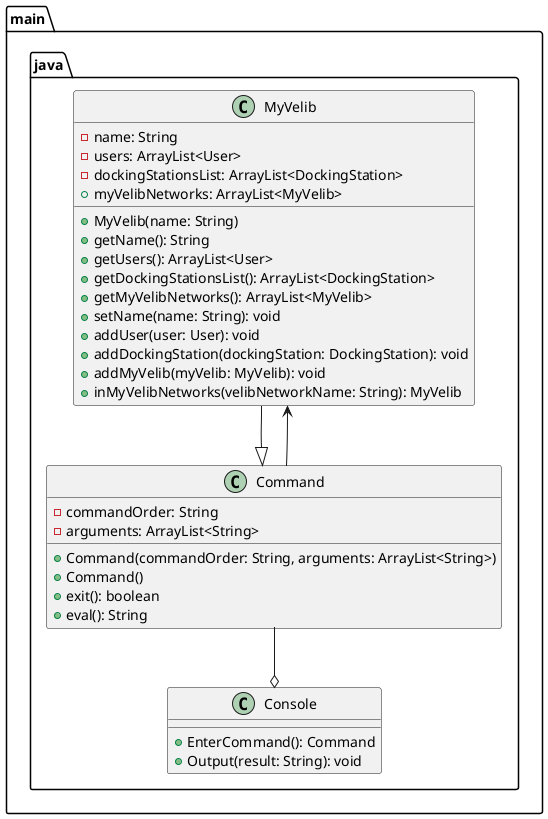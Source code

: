 @startuml

package main.java {
    class MyVelib {
        -name: String
        -users: ArrayList<User>
        -dockingStationsList: ArrayList<DockingStation>
        +myVelibNetworks: ArrayList<MyVelib>
        +MyVelib(name: String)
        +getName(): String
        +getUsers(): ArrayList<User>
        +getDockingStationsList(): ArrayList<DockingStation>
        +getMyVelibNetworks(): ArrayList<MyVelib>
        +setName(name: String): void
        +addUser(user: User): void
        +addDockingStation(dockingStation: DockingStation): void
        +addMyVelib(myVelib: MyVelib): void
        +inMyVelibNetworks(velibNetworkName: String): MyVelib
    }

    class Command {
        -commandOrder: String
        -arguments: ArrayList<String>
        +Command(commandOrder: String, arguments: ArrayList<String>)
        +Command()
        +exit(): boolean
        +eval(): String
    }

class Console {
    +EnterCommand(): Command
    +Output(result: String): void
}

Command --o Console
MyVelib --|> Command
Command --> MyVelib


@enduml

